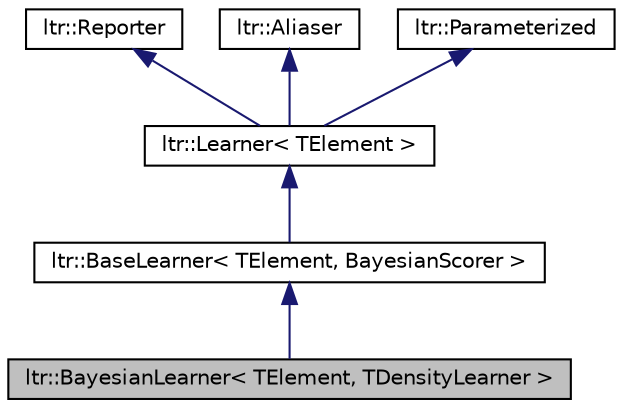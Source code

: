 digraph G
{
  edge [fontname="Helvetica",fontsize="10",labelfontname="Helvetica",labelfontsize="10"];
  node [fontname="Helvetica",fontsize="10",shape=record];
  Node1 [label="ltr::BayesianLearner\< TElement, TDensityLearner \>",height=0.2,width=0.4,color="black", fillcolor="grey75", style="filled" fontcolor="black"];
  Node2 -> Node1 [dir="back",color="midnightblue",fontsize="10",style="solid",fontname="Helvetica"];
  Node2 [label="ltr::BaseLearner\< TElement, BayesianScorer \>",height=0.2,width=0.4,color="black", fillcolor="white", style="filled",URL="$classltr_1_1_base_learner.html"];
  Node3 -> Node2 [dir="back",color="midnightblue",fontsize="10",style="solid",fontname="Helvetica"];
  Node3 [label="ltr::Learner\< TElement \>",height=0.2,width=0.4,color="black", fillcolor="white", style="filled",URL="$classltr_1_1_learner.html",tooltip="Learns input dataset and produces a Scorer."];
  Node4 -> Node3 [dir="back",color="midnightblue",fontsize="10",style="solid",fontname="Helvetica"];
  Node4 [label="ltr::Reporter",height=0.2,width=0.4,color="black", fillcolor="white", style="filled",URL="$classltr_1_1_reporter.html"];
  Node5 -> Node3 [dir="back",color="midnightblue",fontsize="10",style="solid",fontname="Helvetica"];
  Node5 [label="ltr::Aliaser",height=0.2,width=0.4,color="black", fillcolor="white", style="filled",URL="$classltr_1_1_aliaser.html",tooltip="Inherit from this class in order to use alias."];
  Node6 -> Node3 [dir="back",color="midnightblue",fontsize="10",style="solid",fontname="Helvetica"];
  Node6 [label="ltr::Parameterized",height=0.2,width=0.4,color="black", fillcolor="white", style="filled",URL="$classltr_1_1_parameterized.html"];
}
